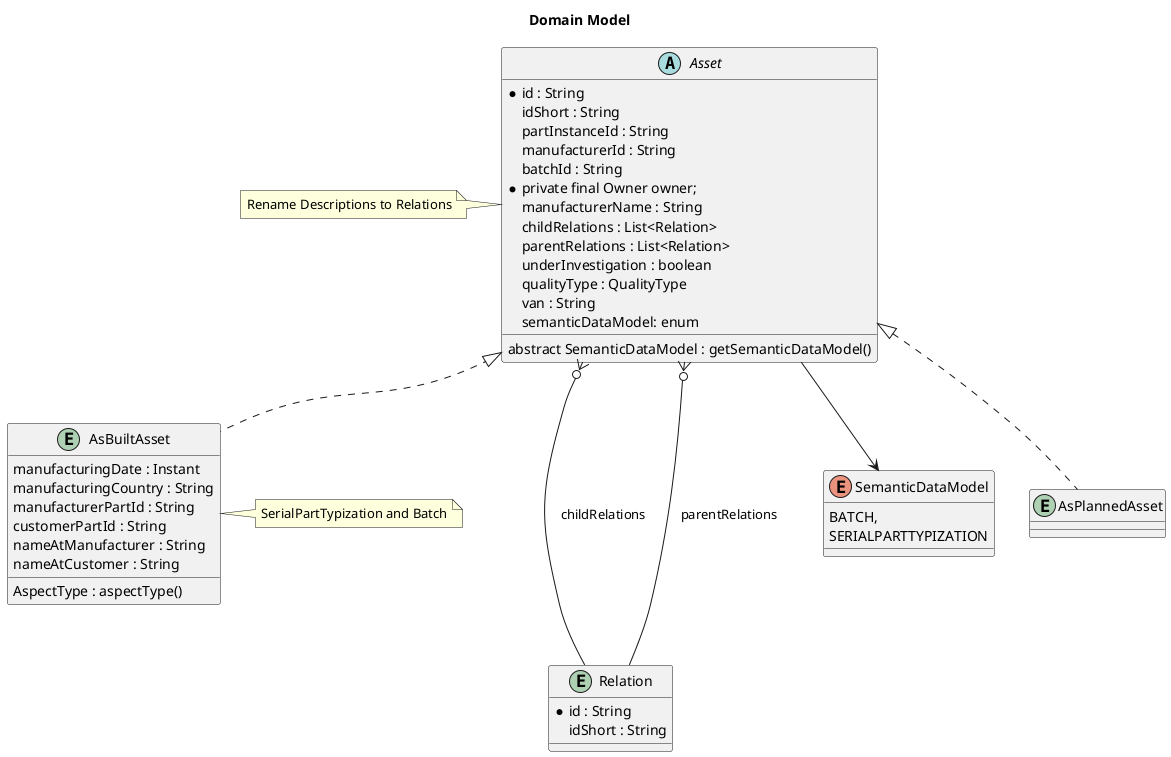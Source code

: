 @startuml

title: Domain Model

abstract Asset {
        *   id : String
        idShort : String
        partInstanceId : String
        manufacturerId : String
        batchId : String
        * private final Owner owner;
        manufacturerName : String
        childRelations : List<Relation>
        parentRelations : List<Relation>
        underInvestigation : boolean
        qualityType : QualityType
        van : String
        semanticDataModel: enum

        abstract SemanticDataModel : getSemanticDataModel()
}
note left
    Rename Descriptions to Relations
end note


entity Relation {
       *   id : String
       idShort : String
}


entity AsBuiltAsset {
        manufacturingDate : Instant
        manufacturingCountry : String
        manufacturerPartId : String
        customerPartId : String
        nameAtManufacturer : String
        nameAtCustomer : String

        AspectType : aspectType()
}

note right
    SerialPartTypization and Batch
end note

enum SemanticDataModel {
    BATCH,
    SERIALPARTTYPIZATION
}

entity AsPlannedAsset {

}

Asset --> SemanticDataModel
Asset <|.. AsBuiltAsset
Asset <|.. AsPlannedAsset
Asset }o--- Relation : childRelations
Asset }o---  Relation : parentRelations

@enduml
